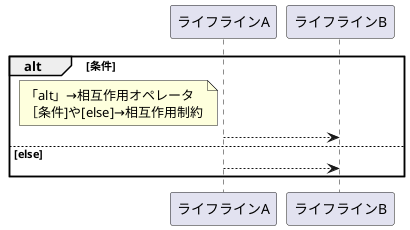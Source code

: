 @startuml
alt 条件
note left ライフラインA: 「alt」→相互作用オペレータ\n［条件]や[else]→相互作用制約
  ライフラインA --> ライフラインB 
else else
  ライフラインA --> ライフラインB
end

@enduml